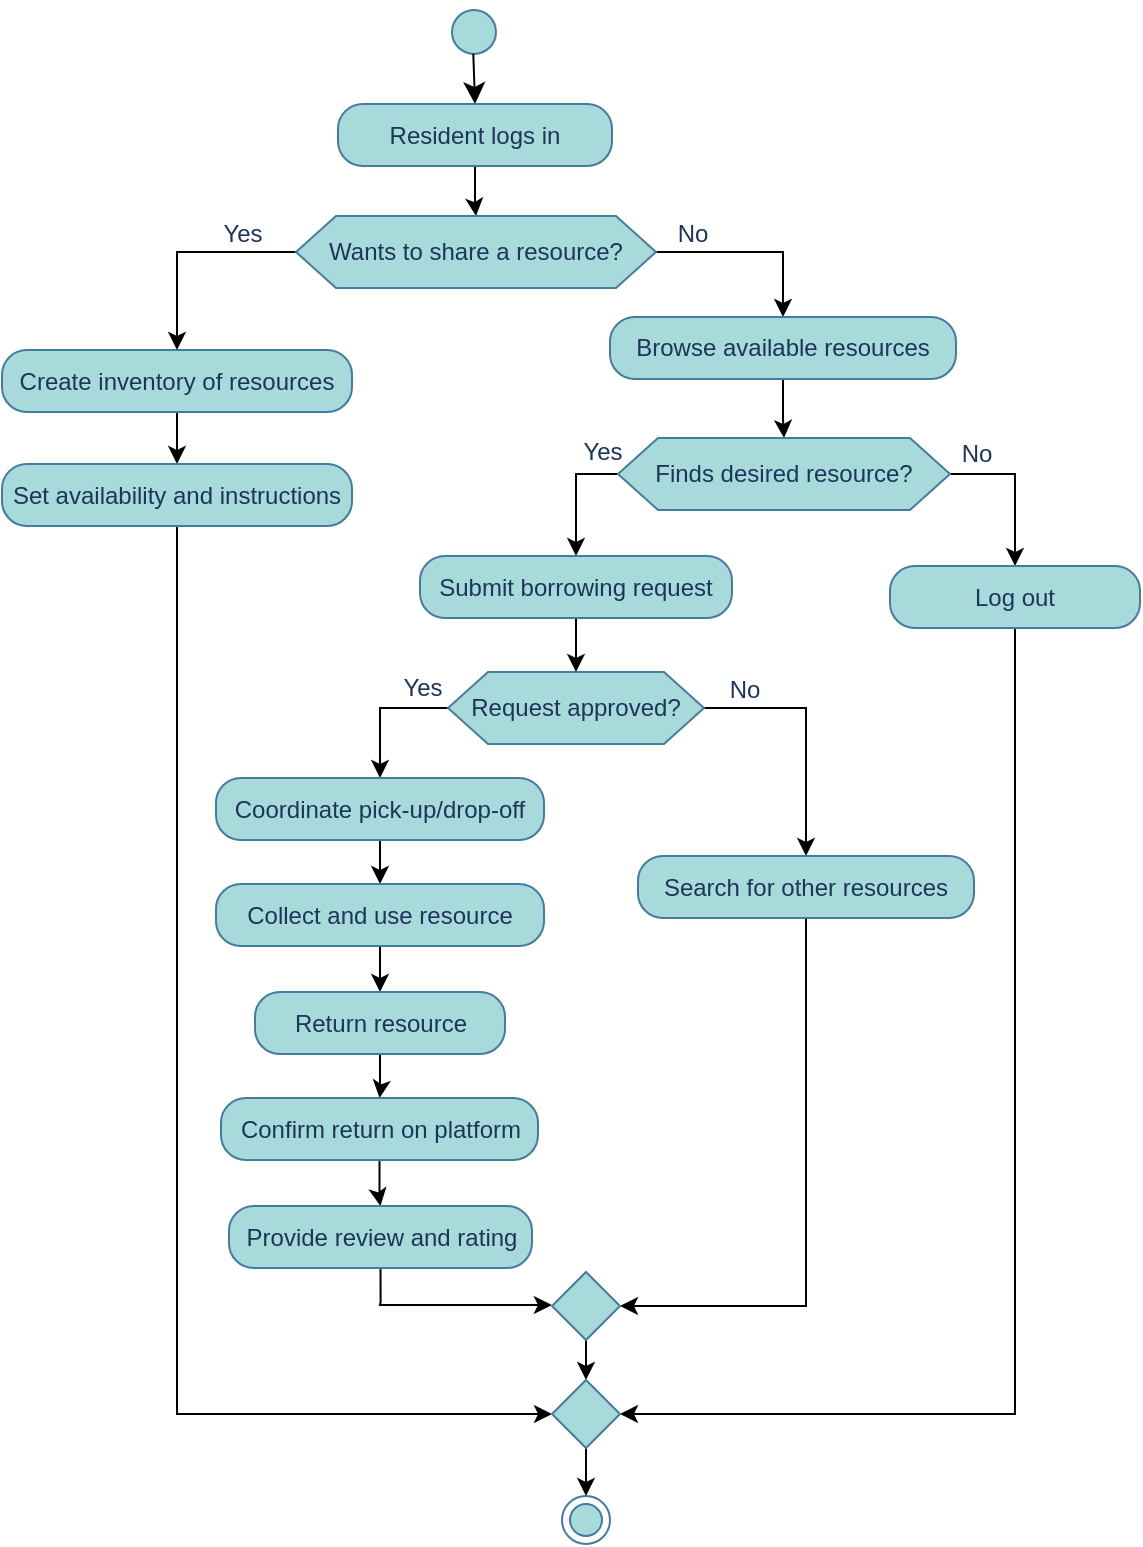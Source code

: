 <mxfile version="22.1.21" type="github">
  <diagram name="Page-1" id="jzAa_dJm8gxh18elaQzs">
    <mxGraphModel dx="-5687" dy="1604" grid="1" gridSize="10" guides="1" tooltips="1" connect="1" arrows="1" fold="1" page="1" pageScale="1" pageWidth="850" pageHeight="1100" math="0" shadow="0">
      <root>
        <mxCell id="0" />
        <mxCell id="1" parent="0" />
        <mxCell id="KmqA7HZqhFuYHJAyVGGD-1" value="No" style="text;html=1;align=center;verticalAlign=middle;resizable=0;points=[];autosize=1;strokeColor=none;fillColor=none;fontColor=#1D3557;labelBackgroundColor=none;" parent="1" vertex="1">
          <mxGeometry x="7278" y="-887" width="33" height="26" as="geometry" />
        </mxCell>
        <mxCell id="KmqA7HZqhFuYHJAyVGGD-2" value="Yes" style="text;html=1;align=center;verticalAlign=middle;resizable=0;points=[];autosize=1;strokeColor=none;fillColor=none;fontColor=#1D3557;labelBackgroundColor=none;" parent="1" vertex="1">
          <mxGeometry x="7051" y="-887" width="38" height="26" as="geometry" />
        </mxCell>
        <mxCell id="KmqA7HZqhFuYHJAyVGGD-3" value="" style="ellipse;html=1;shape=startState;fillColor=#A8DADC;strokeColor=#457B9D;fontColor=#1D3557;labelBackgroundColor=none;" parent="1" vertex="1">
          <mxGeometry x="7171" y="-990" width="30" height="30" as="geometry" />
        </mxCell>
        <mxCell id="KmqA7HZqhFuYHJAyVGGD-4" value="" style="edgeStyle=orthogonalEdgeStyle;html=1;verticalAlign=bottom;endArrow=classic;endSize=8;strokeColor=#000000;rounded=0;fontColor=default;fillColor=#A8DADC;labelBackgroundColor=none;endFill=1;exitX=0.488;exitY=0.927;exitDx=0;exitDy=0;exitPerimeter=0;entryX=0.5;entryY=0;entryDx=0;entryDy=0;" parent="1" target="KmqA7HZqhFuYHJAyVGGD-6" edge="1">
          <mxGeometry relative="1" as="geometry">
            <mxPoint x="7185.71" y="-926" as="targetPoint" />
            <mxPoint x="7185.64" y="-964.19" as="sourcePoint" />
          </mxGeometry>
        </mxCell>
        <mxCell id="KmqA7HZqhFuYHJAyVGGD-5" style="edgeStyle=orthogonalEdgeStyle;rounded=0;orthogonalLoop=1;jettySize=auto;html=1;entryX=0.5;entryY=0;entryDx=0;entryDy=0;" parent="1" source="KmqA7HZqhFuYHJAyVGGD-6" target="KmqA7HZqhFuYHJAyVGGD-15" edge="1">
          <mxGeometry relative="1" as="geometry" />
        </mxCell>
        <mxCell id="KmqA7HZqhFuYHJAyVGGD-6" value="Resident logs in" style="rounded=1;whiteSpace=wrap;html=1;arcSize=40;fontColor=#1D3557;fillColor=#A8DADC;strokeColor=#457B9D;labelBackgroundColor=none;" parent="1" vertex="1">
          <mxGeometry x="7118" y="-939" width="137" height="31" as="geometry" />
        </mxCell>
        <mxCell id="KmqA7HZqhFuYHJAyVGGD-7" style="edgeStyle=orthogonalEdgeStyle;rounded=0;orthogonalLoop=1;jettySize=auto;html=1;entryX=0.5;entryY=0;entryDx=0;entryDy=0;exitX=0;exitY=0.5;exitDx=0;exitDy=0;" parent="1" source="KmqA7HZqhFuYHJAyVGGD-9" target="KmqA7HZqhFuYHJAyVGGD-30" edge="1">
          <mxGeometry relative="1" as="geometry" />
        </mxCell>
        <mxCell id="KmqA7HZqhFuYHJAyVGGD-8" style="edgeStyle=orthogonalEdgeStyle;rounded=0;orthogonalLoop=1;jettySize=auto;html=1;entryX=0.5;entryY=0;entryDx=0;entryDy=0;exitX=1;exitY=0.5;exitDx=0;exitDy=0;" parent="1" source="KmqA7HZqhFuYHJAyVGGD-9" target="KmqA7HZqhFuYHJAyVGGD-28" edge="1">
          <mxGeometry relative="1" as="geometry" />
        </mxCell>
        <mxCell id="KmqA7HZqhFuYHJAyVGGD-9" value="Request approved?" style="shape=hexagon;perimeter=hexagonPerimeter2;whiteSpace=wrap;html=1;fixedSize=1;strokeColor=#457B9D;fontColor=#1D3557;fillColor=#A8DADC;labelBackgroundColor=none;" parent="1" vertex="1">
          <mxGeometry x="7173" y="-655" width="128" height="36" as="geometry" />
        </mxCell>
        <mxCell id="KmqA7HZqhFuYHJAyVGGD-10" style="edgeStyle=orthogonalEdgeStyle;rounded=0;orthogonalLoop=1;jettySize=auto;html=1;entryX=0.5;entryY=0;entryDx=0;entryDy=0;" parent="1" source="KmqA7HZqhFuYHJAyVGGD-11" target="KmqA7HZqhFuYHJAyVGGD-17" edge="1">
          <mxGeometry relative="1" as="geometry" />
        </mxCell>
        <mxCell id="KmqA7HZqhFuYHJAyVGGD-11" value="Create inventory of resources" style="rounded=1;whiteSpace=wrap;html=1;arcSize=40;fontColor=#1D3557;fillColor=#A8DADC;strokeColor=#457B9D;labelBackgroundColor=none;" parent="1" vertex="1">
          <mxGeometry x="6950" y="-816" width="175" height="31" as="geometry" />
        </mxCell>
        <mxCell id="KmqA7HZqhFuYHJAyVGGD-12" value="" style="ellipse;html=1;shape=endState;fillColor=#A8DADC;strokeColor=#457B9D;fontColor=#1D3557;labelBackgroundColor=none;" parent="1" vertex="1">
          <mxGeometry x="7230" y="-243" width="24" height="24" as="geometry" />
        </mxCell>
        <mxCell id="KmqA7HZqhFuYHJAyVGGD-13" style="edgeStyle=orthogonalEdgeStyle;rounded=0;orthogonalLoop=1;jettySize=auto;html=1;exitX=0;exitY=0.5;exitDx=0;exitDy=0;" parent="1" source="KmqA7HZqhFuYHJAyVGGD-15" target="KmqA7HZqhFuYHJAyVGGD-11" edge="1">
          <mxGeometry relative="1" as="geometry" />
        </mxCell>
        <mxCell id="KmqA7HZqhFuYHJAyVGGD-14" style="edgeStyle=orthogonalEdgeStyle;rounded=0;orthogonalLoop=1;jettySize=auto;html=1;entryX=0.5;entryY=0;entryDx=0;entryDy=0;exitX=1;exitY=0.5;exitDx=0;exitDy=0;" parent="1" source="KmqA7HZqhFuYHJAyVGGD-15" target="KmqA7HZqhFuYHJAyVGGD-19" edge="1">
          <mxGeometry relative="1" as="geometry" />
        </mxCell>
        <mxCell id="KmqA7HZqhFuYHJAyVGGD-15" value="Wants to share a resource?" style="shape=hexagon;perimeter=hexagonPerimeter2;whiteSpace=wrap;html=1;fixedSize=1;strokeColor=#457B9D;fontColor=#1D3557;fillColor=#A8DADC;labelBackgroundColor=none;" parent="1" vertex="1">
          <mxGeometry x="7097" y="-883" width="180" height="36" as="geometry" />
        </mxCell>
        <mxCell id="KmqA7HZqhFuYHJAyVGGD-16" style="edgeStyle=orthogonalEdgeStyle;rounded=0;orthogonalLoop=1;jettySize=auto;html=1;entryX=0;entryY=0.5;entryDx=0;entryDy=0;exitX=0.5;exitY=1;exitDx=0;exitDy=0;" parent="1" source="KmqA7HZqhFuYHJAyVGGD-17" target="KmqA7HZqhFuYHJAyVGGD-42" edge="1">
          <mxGeometry relative="1" as="geometry" />
        </mxCell>
        <mxCell id="KmqA7HZqhFuYHJAyVGGD-17" value="Set availability and instructions" style="rounded=1;whiteSpace=wrap;html=1;arcSize=40;fontColor=#1D3557;fillColor=#A8DADC;strokeColor=#457B9D;labelBackgroundColor=none;" parent="1" vertex="1">
          <mxGeometry x="6950" y="-759" width="175" height="31" as="geometry" />
        </mxCell>
        <mxCell id="KmqA7HZqhFuYHJAyVGGD-18" style="edgeStyle=orthogonalEdgeStyle;rounded=0;orthogonalLoop=1;jettySize=auto;html=1;entryX=0.5;entryY=0;entryDx=0;entryDy=0;" parent="1" source="KmqA7HZqhFuYHJAyVGGD-19" target="KmqA7HZqhFuYHJAyVGGD-22" edge="1">
          <mxGeometry relative="1" as="geometry" />
        </mxCell>
        <mxCell id="KmqA7HZqhFuYHJAyVGGD-19" value="Browse available resources" style="rounded=1;whiteSpace=wrap;html=1;arcSize=40;fontColor=#1D3557;fillColor=#A8DADC;strokeColor=#457B9D;labelBackgroundColor=none;" parent="1" vertex="1">
          <mxGeometry x="7254" y="-832.5" width="173" height="31" as="geometry" />
        </mxCell>
        <mxCell id="KmqA7HZqhFuYHJAyVGGD-20" style="edgeStyle=orthogonalEdgeStyle;rounded=0;orthogonalLoop=1;jettySize=auto;html=1;entryX=0.5;entryY=0;entryDx=0;entryDy=0;exitX=1;exitY=0.5;exitDx=0;exitDy=0;" parent="1" source="KmqA7HZqhFuYHJAyVGGD-22" target="KmqA7HZqhFuYHJAyVGGD-24" edge="1">
          <mxGeometry relative="1" as="geometry" />
        </mxCell>
        <mxCell id="KmqA7HZqhFuYHJAyVGGD-21" style="edgeStyle=orthogonalEdgeStyle;rounded=0;orthogonalLoop=1;jettySize=auto;html=1;entryX=0.5;entryY=0;entryDx=0;entryDy=0;exitX=0;exitY=0.5;exitDx=0;exitDy=0;" parent="1" source="KmqA7HZqhFuYHJAyVGGD-22" target="KmqA7HZqhFuYHJAyVGGD-26" edge="1">
          <mxGeometry relative="1" as="geometry" />
        </mxCell>
        <mxCell id="KmqA7HZqhFuYHJAyVGGD-22" value="Finds desired resource?" style="shape=hexagon;perimeter=hexagonPerimeter2;whiteSpace=wrap;html=1;fixedSize=1;strokeColor=#457B9D;fontColor=#1D3557;fillColor=#A8DADC;labelBackgroundColor=none;" parent="1" vertex="1">
          <mxGeometry x="7258" y="-772" width="166" height="36" as="geometry" />
        </mxCell>
        <mxCell id="KmqA7HZqhFuYHJAyVGGD-23" style="edgeStyle=orthogonalEdgeStyle;rounded=0;orthogonalLoop=1;jettySize=auto;html=1;entryX=1;entryY=0.5;entryDx=0;entryDy=0;exitX=0.5;exitY=1;exitDx=0;exitDy=0;" parent="1" source="KmqA7HZqhFuYHJAyVGGD-24" target="KmqA7HZqhFuYHJAyVGGD-42" edge="1">
          <mxGeometry relative="1" as="geometry" />
        </mxCell>
        <mxCell id="KmqA7HZqhFuYHJAyVGGD-24" value="Log out" style="rounded=1;whiteSpace=wrap;html=1;arcSize=40;fontColor=#1D3557;fillColor=#A8DADC;strokeColor=#457B9D;labelBackgroundColor=none;" parent="1" vertex="1">
          <mxGeometry x="7394" y="-708" width="125" height="31" as="geometry" />
        </mxCell>
        <mxCell id="KmqA7HZqhFuYHJAyVGGD-25" style="edgeStyle=orthogonalEdgeStyle;rounded=0;orthogonalLoop=1;jettySize=auto;html=1;entryX=0.5;entryY=0;entryDx=0;entryDy=0;" parent="1" source="KmqA7HZqhFuYHJAyVGGD-26" target="KmqA7HZqhFuYHJAyVGGD-9" edge="1">
          <mxGeometry relative="1" as="geometry" />
        </mxCell>
        <mxCell id="KmqA7HZqhFuYHJAyVGGD-26" value="Submit borrowing request" style="rounded=1;whiteSpace=wrap;html=1;arcSize=40;fontColor=#1D3557;fillColor=#A8DADC;strokeColor=#457B9D;labelBackgroundColor=none;" parent="1" vertex="1">
          <mxGeometry x="7159" y="-713" width="156" height="31" as="geometry" />
        </mxCell>
        <mxCell id="KmqA7HZqhFuYHJAyVGGD-27" style="edgeStyle=orthogonalEdgeStyle;rounded=0;orthogonalLoop=1;jettySize=auto;html=1;entryX=1;entryY=0.5;entryDx=0;entryDy=0;exitX=0.5;exitY=1;exitDx=0;exitDy=0;" parent="1" source="KmqA7HZqhFuYHJAyVGGD-28" target="KmqA7HZqhFuYHJAyVGGD-40" edge="1">
          <mxGeometry relative="1" as="geometry" />
        </mxCell>
        <mxCell id="KmqA7HZqhFuYHJAyVGGD-28" value="Search for other resources" style="rounded=1;whiteSpace=wrap;html=1;arcSize=40;fontColor=#1D3557;fillColor=#A8DADC;strokeColor=#457B9D;labelBackgroundColor=none;" parent="1" vertex="1">
          <mxGeometry x="7268" y="-563" width="168" height="31" as="geometry" />
        </mxCell>
        <mxCell id="KmqA7HZqhFuYHJAyVGGD-29" style="edgeStyle=orthogonalEdgeStyle;rounded=0;orthogonalLoop=1;jettySize=auto;html=1;entryX=0.5;entryY=0;entryDx=0;entryDy=0;" parent="1" source="KmqA7HZqhFuYHJAyVGGD-30" target="KmqA7HZqhFuYHJAyVGGD-32" edge="1">
          <mxGeometry relative="1" as="geometry" />
        </mxCell>
        <mxCell id="KmqA7HZqhFuYHJAyVGGD-30" value="Coordinate pick-up/drop-off" style="rounded=1;whiteSpace=wrap;html=1;arcSize=40;fontColor=#1D3557;fillColor=#A8DADC;strokeColor=#457B9D;labelBackgroundColor=none;" parent="1" vertex="1">
          <mxGeometry x="7057" y="-602" width="164" height="31" as="geometry" />
        </mxCell>
        <mxCell id="KmqA7HZqhFuYHJAyVGGD-31" style="edgeStyle=orthogonalEdgeStyle;rounded=0;orthogonalLoop=1;jettySize=auto;html=1;" parent="1" source="KmqA7HZqhFuYHJAyVGGD-32" target="KmqA7HZqhFuYHJAyVGGD-34" edge="1">
          <mxGeometry relative="1" as="geometry" />
        </mxCell>
        <mxCell id="KmqA7HZqhFuYHJAyVGGD-32" value="Collect and use resource" style="rounded=1;whiteSpace=wrap;html=1;arcSize=40;fontColor=#1D3557;fillColor=#A8DADC;strokeColor=#457B9D;labelBackgroundColor=none;" parent="1" vertex="1">
          <mxGeometry x="7057" y="-549" width="164" height="31" as="geometry" />
        </mxCell>
        <mxCell id="KmqA7HZqhFuYHJAyVGGD-33" style="edgeStyle=orthogonalEdgeStyle;rounded=0;orthogonalLoop=1;jettySize=auto;html=1;" parent="1" source="KmqA7HZqhFuYHJAyVGGD-34" target="KmqA7HZqhFuYHJAyVGGD-36" edge="1">
          <mxGeometry relative="1" as="geometry" />
        </mxCell>
        <mxCell id="KmqA7HZqhFuYHJAyVGGD-34" value="Return resource" style="rounded=1;whiteSpace=wrap;html=1;arcSize=40;fontColor=#1D3557;fillColor=#A8DADC;strokeColor=#457B9D;labelBackgroundColor=none;" parent="1" vertex="1">
          <mxGeometry x="7076.5" y="-495" width="125" height="31" as="geometry" />
        </mxCell>
        <mxCell id="KmqA7HZqhFuYHJAyVGGD-35" style="edgeStyle=orthogonalEdgeStyle;rounded=0;orthogonalLoop=1;jettySize=auto;html=1;entryX=0.5;entryY=0;entryDx=0;entryDy=0;" parent="1" source="KmqA7HZqhFuYHJAyVGGD-36" target="KmqA7HZqhFuYHJAyVGGD-38" edge="1">
          <mxGeometry relative="1" as="geometry">
            <mxPoint x="7265" y="-454" as="targetPoint" />
            <Array as="points" />
          </mxGeometry>
        </mxCell>
        <mxCell id="KmqA7HZqhFuYHJAyVGGD-36" value="Confirm return on platform" style="rounded=1;whiteSpace=wrap;html=1;arcSize=40;fontColor=#1D3557;fillColor=#A8DADC;strokeColor=#457B9D;labelBackgroundColor=none;" parent="1" vertex="1">
          <mxGeometry x="7059.5" y="-442" width="158.5" height="31" as="geometry" />
        </mxCell>
        <mxCell id="7dH7UVx6J9QKHuqcLR5x-1" style="edgeStyle=orthogonalEdgeStyle;rounded=0;orthogonalLoop=1;jettySize=auto;html=1;exitX=0.5;exitY=1;exitDx=0;exitDy=0;" edge="1" parent="1" source="KmqA7HZqhFuYHJAyVGGD-38">
          <mxGeometry relative="1" as="geometry">
            <mxPoint x="7123" y="-355" as="sourcePoint" />
            <mxPoint x="7224.94" y="-338.5" as="targetPoint" />
            <Array as="points">
              <mxPoint x="7139" y="-340" />
              <mxPoint x="7139" y="-338" />
            </Array>
          </mxGeometry>
        </mxCell>
        <mxCell id="KmqA7HZqhFuYHJAyVGGD-38" value="Provide review and rating" style="rounded=1;whiteSpace=wrap;html=1;arcSize=40;fontColor=#1D3557;fillColor=#A8DADC;strokeColor=#457B9D;labelBackgroundColor=none;" parent="1" vertex="1">
          <mxGeometry x="7063.5" y="-388" width="151.5" height="31" as="geometry" />
        </mxCell>
        <mxCell id="KmqA7HZqhFuYHJAyVGGD-39" style="edgeStyle=orthogonalEdgeStyle;rounded=0;orthogonalLoop=1;jettySize=auto;html=1;entryX=0.5;entryY=0;entryDx=0;entryDy=0;exitX=0.5;exitY=1;exitDx=0;exitDy=0;" parent="1" source="KmqA7HZqhFuYHJAyVGGD-40" target="KmqA7HZqhFuYHJAyVGGD-42" edge="1">
          <mxGeometry relative="1" as="geometry" />
        </mxCell>
        <mxCell id="KmqA7HZqhFuYHJAyVGGD-40" value="" style="rhombus;whiteSpace=wrap;html=1;strokeColor=#457B9D;fontColor=#1D3557;fillColor=#A8DADC;labelBackgroundColor=none;" parent="1" vertex="1">
          <mxGeometry x="7225" y="-355" width="34" height="34" as="geometry" />
        </mxCell>
        <mxCell id="KmqA7HZqhFuYHJAyVGGD-41" style="edgeStyle=orthogonalEdgeStyle;rounded=0;orthogonalLoop=1;jettySize=auto;html=1;entryX=0.5;entryY=0;entryDx=0;entryDy=0;" parent="1" source="KmqA7HZqhFuYHJAyVGGD-42" target="KmqA7HZqhFuYHJAyVGGD-12" edge="1">
          <mxGeometry relative="1" as="geometry" />
        </mxCell>
        <mxCell id="KmqA7HZqhFuYHJAyVGGD-42" value="" style="rhombus;whiteSpace=wrap;html=1;strokeColor=#457B9D;fontColor=#1D3557;fillColor=#A8DADC;labelBackgroundColor=none;" parent="1" vertex="1">
          <mxGeometry x="7225" y="-301" width="34" height="34" as="geometry" />
        </mxCell>
        <mxCell id="KmqA7HZqhFuYHJAyVGGD-43" value="Yes" style="text;html=1;align=center;verticalAlign=middle;resizable=0;points=[];autosize=1;strokeColor=none;fillColor=none;fontColor=#1D3557;labelBackgroundColor=none;" parent="1" vertex="1">
          <mxGeometry x="7231" y="-778" width="38" height="26" as="geometry" />
        </mxCell>
        <mxCell id="KmqA7HZqhFuYHJAyVGGD-44" value="No" style="text;html=1;align=center;verticalAlign=middle;resizable=0;points=[];autosize=1;strokeColor=none;fillColor=none;fontColor=#1D3557;labelBackgroundColor=none;" parent="1" vertex="1">
          <mxGeometry x="7420" y="-777" width="33" height="26" as="geometry" />
        </mxCell>
        <mxCell id="KmqA7HZqhFuYHJAyVGGD-45" value="Yes" style="text;html=1;align=center;verticalAlign=middle;resizable=0;points=[];autosize=1;strokeColor=none;fillColor=none;fontColor=#1D3557;labelBackgroundColor=none;" parent="1" vertex="1">
          <mxGeometry x="7141" y="-660" width="38" height="26" as="geometry" />
        </mxCell>
        <mxCell id="KmqA7HZqhFuYHJAyVGGD-46" value="No" style="text;html=1;align=center;verticalAlign=middle;resizable=0;points=[];autosize=1;strokeColor=none;fillColor=none;fontColor=#1D3557;labelBackgroundColor=none;" parent="1" vertex="1">
          <mxGeometry x="7304" y="-659" width="33" height="26" as="geometry" />
        </mxCell>
      </root>
    </mxGraphModel>
  </diagram>
</mxfile>
